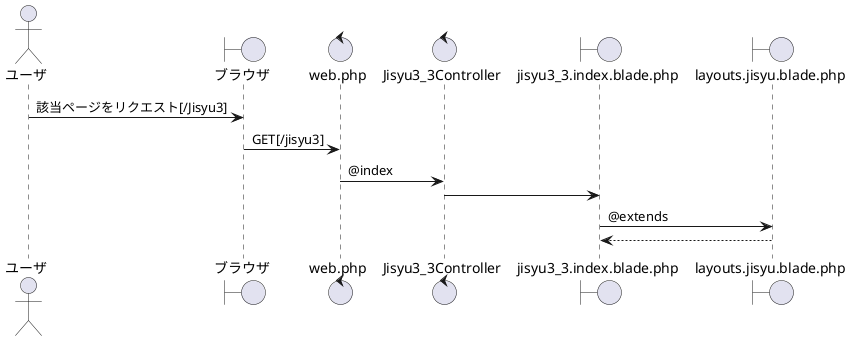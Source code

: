 @startuml
actor ユーザ
boundary ブラウザ
control web.php
control Jisyu3_3Controller
boundary jisyu3_3.index.blade.php
boundary layouts.jisyu.blade.php

ユーザ -> ブラウザ:該当ページをリクエスト[/Jisyu3]
ブラウザ -> web.php: GET[/jisyu3]
web.php -> Jisyu3_3Controller:@index
Jisyu3_3Controller -> jisyu3_3.index.blade.php
jisyu3_3.index.blade.php -> layouts.jisyu.blade.php:@extends
layouts.jisyu.blade.php --> jisyu3_3.index.blade.php
@enduml